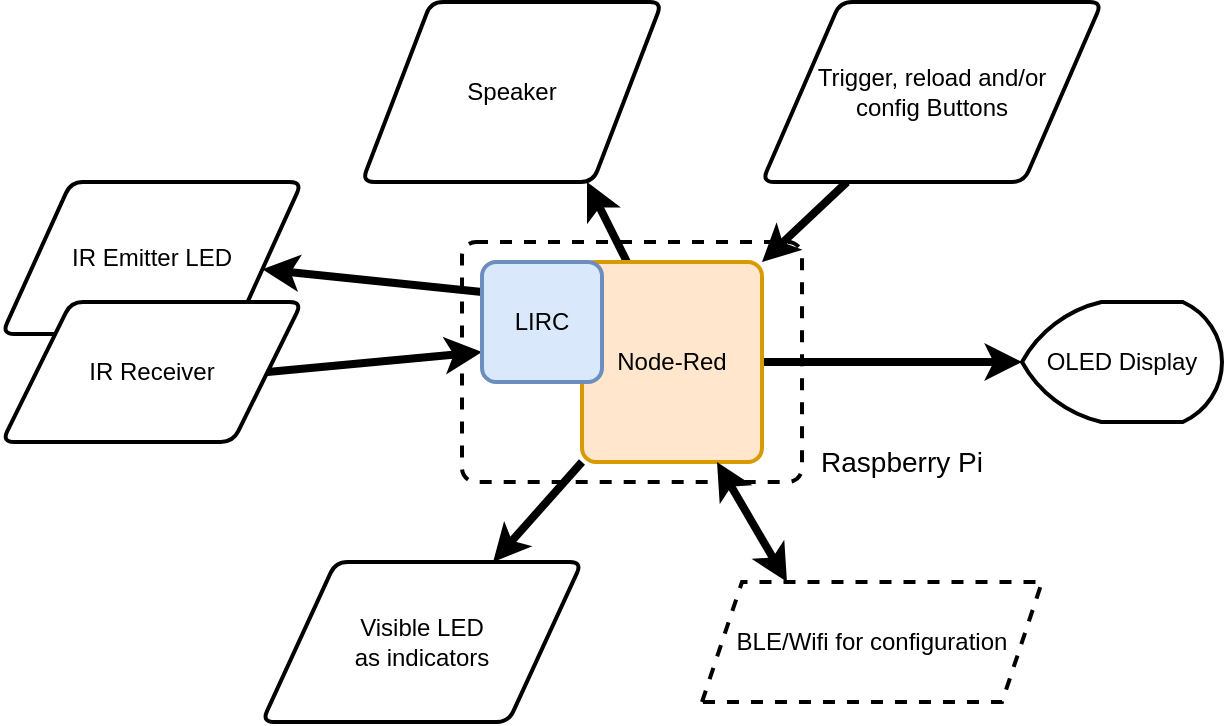<mxfile version="13.7.7" type="github"><diagram id="JX3tagbnlnf9axO_ppzA" name="Page-1"><mxGraphModel dx="1038" dy="580" grid="1" gridSize="10" guides="1" tooltips="1" connect="1" arrows="1" fold="1" page="1" pageScale="1" pageWidth="850" pageHeight="1100" math="0" shadow="0"><root><mxCell id="0"/><mxCell id="1" parent="0"/><mxCell id="F-baasyLwbSTFGvHI9Eg-18" value="&lt;div style=&quot;text-align: right&quot;&gt;&lt;br&gt;&lt;/div&gt;&lt;div style=&quot;text-align: justify&quot;&gt;&lt;/div&gt;" style="rounded=1;whiteSpace=wrap;html=1;absoluteArcSize=1;arcSize=14;strokeWidth=2;fillColor=none;dashed=1;" vertex="1" parent="1"><mxGeometry x="320" y="220" width="170" height="120" as="geometry"/></mxCell><mxCell id="F-baasyLwbSTFGvHI9Eg-11" style="edgeStyle=orthogonalEdgeStyle;rounded=0;orthogonalLoop=1;jettySize=auto;html=1;entryX=0;entryY=0.5;entryDx=0;entryDy=0;entryPerimeter=0;strokeWidth=4;" edge="1" parent="1" source="F-baasyLwbSTFGvHI9Eg-1" target="F-baasyLwbSTFGvHI9Eg-2"><mxGeometry relative="1" as="geometry"/></mxCell><mxCell id="F-baasyLwbSTFGvHI9Eg-13" style="rounded=1;orthogonalLoop=1;jettySize=auto;html=1;exitX=0.25;exitY=0;exitDx=0;exitDy=0;entryX=0.75;entryY=1;entryDx=0;entryDy=0;strokeWidth=4;" edge="1" parent="1" source="F-baasyLwbSTFGvHI9Eg-1" target="F-baasyLwbSTFGvHI9Eg-7"><mxGeometry relative="1" as="geometry"/></mxCell><mxCell id="F-baasyLwbSTFGvHI9Eg-15" style="edgeStyle=none;rounded=1;orthogonalLoop=1;jettySize=auto;html=1;exitX=0;exitY=0.25;exitDx=0;exitDy=0;strokeWidth=4;" edge="1" parent="1" source="F-baasyLwbSTFGvHI9Eg-17" target="F-baasyLwbSTFGvHI9Eg-3"><mxGeometry relative="1" as="geometry"/></mxCell><mxCell id="F-baasyLwbSTFGvHI9Eg-16" style="edgeStyle=none;rounded=1;orthogonalLoop=1;jettySize=auto;html=1;exitX=0;exitY=1;exitDx=0;exitDy=0;strokeWidth=4;" edge="1" parent="1" source="F-baasyLwbSTFGvHI9Eg-1" target="F-baasyLwbSTFGvHI9Eg-10"><mxGeometry relative="1" as="geometry"/></mxCell><mxCell id="F-baasyLwbSTFGvHI9Eg-1" value="Node-Red" style="rounded=1;whiteSpace=wrap;html=1;absoluteArcSize=1;arcSize=14;strokeWidth=2;fillColor=#ffe6cc;strokeColor=#d79b00;" vertex="1" parent="1"><mxGeometry x="380" y="230" width="90" height="100" as="geometry"/></mxCell><mxCell id="F-baasyLwbSTFGvHI9Eg-2" value="OLED Display" style="strokeWidth=2;html=1;shape=mxgraph.flowchart.display;whiteSpace=wrap;" vertex="1" parent="1"><mxGeometry x="600" y="250" width="100" height="60" as="geometry"/></mxCell><mxCell id="F-baasyLwbSTFGvHI9Eg-3" value="IR Emitter LED" style="shape=parallelogram;html=1;strokeWidth=2;perimeter=parallelogramPerimeter;whiteSpace=wrap;rounded=1;arcSize=12;size=0.23;" vertex="1" parent="1"><mxGeometry x="90" y="190" width="150" height="76" as="geometry"/></mxCell><mxCell id="F-baasyLwbSTFGvHI9Eg-14" style="edgeStyle=none;rounded=1;orthogonalLoop=1;jettySize=auto;html=1;exitX=1;exitY=0.5;exitDx=0;exitDy=0;entryX=0;entryY=0.75;entryDx=0;entryDy=0;strokeWidth=4;" edge="1" parent="1" source="F-baasyLwbSTFGvHI9Eg-4" target="F-baasyLwbSTFGvHI9Eg-17"><mxGeometry relative="1" as="geometry"/></mxCell><mxCell id="F-baasyLwbSTFGvHI9Eg-4" value="IR Receiver" style="shape=parallelogram;html=1;strokeWidth=2;perimeter=parallelogramPerimeter;whiteSpace=wrap;rounded=1;arcSize=12;size=0.23;" vertex="1" parent="1"><mxGeometry x="90" y="250" width="150" height="70" as="geometry"/></mxCell><mxCell id="F-baasyLwbSTFGvHI9Eg-7" value="Speaker" style="shape=parallelogram;html=1;strokeWidth=2;perimeter=parallelogramPerimeter;whiteSpace=wrap;rounded=1;arcSize=12;size=0.23;" vertex="1" parent="1"><mxGeometry x="270" y="100" width="150" height="90" as="geometry"/></mxCell><mxCell id="F-baasyLwbSTFGvHI9Eg-12" style="orthogonalLoop=1;jettySize=auto;html=1;exitX=0.25;exitY=1;exitDx=0;exitDy=0;entryX=1;entryY=0;entryDx=0;entryDy=0;strokeWidth=4;rounded=1;" edge="1" parent="1" source="F-baasyLwbSTFGvHI9Eg-9" target="F-baasyLwbSTFGvHI9Eg-1"><mxGeometry relative="1" as="geometry"/></mxCell><mxCell id="F-baasyLwbSTFGvHI9Eg-9" value="Trigger, reload and/or&lt;br&gt;config Buttons" style="shape=parallelogram;html=1;strokeWidth=2;perimeter=parallelogramPerimeter;whiteSpace=wrap;rounded=1;arcSize=12;size=0.23;" vertex="1" parent="1"><mxGeometry x="470" y="100" width="170" height="90" as="geometry"/></mxCell><mxCell id="F-baasyLwbSTFGvHI9Eg-10" value="Visible LED&lt;br&gt;as indicators" style="shape=parallelogram;html=1;strokeWidth=2;perimeter=parallelogramPerimeter;whiteSpace=wrap;rounded=1;arcSize=12;size=0.23;" vertex="1" parent="1"><mxGeometry x="220" y="380" width="160" height="80" as="geometry"/></mxCell><mxCell id="F-baasyLwbSTFGvHI9Eg-17" value="LIRC" style="rounded=1;whiteSpace=wrap;html=1;absoluteArcSize=1;arcSize=14;strokeWidth=2;fillColor=#dae8fc;strokeColor=#6c8ebf;" vertex="1" parent="1"><mxGeometry x="330" y="230" width="60" height="60" as="geometry"/></mxCell><mxCell id="F-baasyLwbSTFGvHI9Eg-19" value="&lt;font style=&quot;font-size: 14px&quot;&gt;Raspberry Pi&lt;/font&gt;" style="text;html=1;strokeColor=none;fillColor=none;align=center;verticalAlign=middle;whiteSpace=wrap;rounded=0;dashed=1;" vertex="1" parent="1"><mxGeometry x="490" y="320" width="100" height="20" as="geometry"/></mxCell><mxCell id="F-baasyLwbSTFGvHI9Eg-21" style="edgeStyle=none;rounded=1;orthogonalLoop=1;jettySize=auto;html=1;exitX=0.25;exitY=0;exitDx=0;exitDy=0;entryX=0.75;entryY=1;entryDx=0;entryDy=0;strokeWidth=4;startArrow=classic;startFill=1;" edge="1" parent="1" source="F-baasyLwbSTFGvHI9Eg-20" target="F-baasyLwbSTFGvHI9Eg-1"><mxGeometry relative="1" as="geometry"/></mxCell><mxCell id="F-baasyLwbSTFGvHI9Eg-20" value="BLE/Wifi for configuration" style="shape=parallelogram;perimeter=parallelogramPerimeter;whiteSpace=wrap;html=1;fixedSize=1;dashed=1;fillColor=none;strokeWidth=2;" vertex="1" parent="1"><mxGeometry x="440" y="390" width="170" height="60" as="geometry"/></mxCell></root></mxGraphModel></diagram></mxfile>